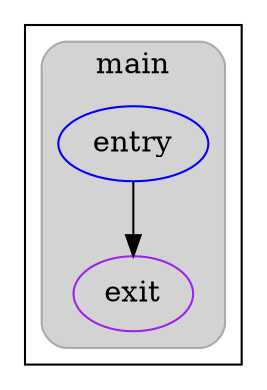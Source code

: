 strict digraph G {
  compound=true
  subgraph cluster_0 {
    subgraph cluster_0_0 {
      label="main"
      color=darkgray
      style=rounded
      bgcolor=lightgray
      cluster_0_0_0[label="entry",shape=oval,color=blue,rank=source]
      cluster_0_0_exit[label=exit,color=purple,rank=sink]
      cluster_0_0_0 -> cluster_0_0_exit [color=black]
    }
  }
}
